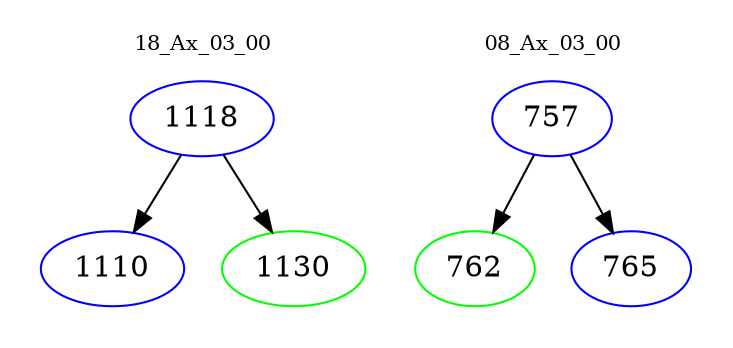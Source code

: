 digraph{
subgraph cluster_0 {
color = white
label = "18_Ax_03_00";
fontsize=10;
T0_1118 [label="1118", color="blue"]
T0_1118 -> T0_1110 [color="black"]
T0_1110 [label="1110", color="blue"]
T0_1118 -> T0_1130 [color="black"]
T0_1130 [label="1130", color="green"]
}
subgraph cluster_1 {
color = white
label = "08_Ax_03_00";
fontsize=10;
T1_757 [label="757", color="blue"]
T1_757 -> T1_762 [color="black"]
T1_762 [label="762", color="green"]
T1_757 -> T1_765 [color="black"]
T1_765 [label="765", color="blue"]
}
}
